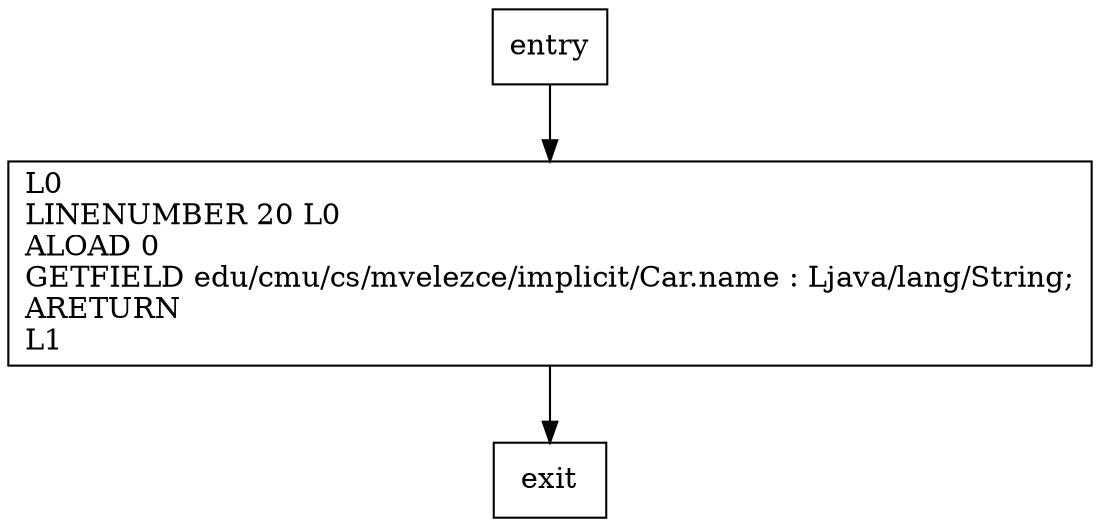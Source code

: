 digraph getName {
node [shape=record];
484103705 [label="L0\lLINENUMBER 20 L0\lALOAD 0\lGETFIELD edu/cmu/cs/mvelezce/implicit/Car.name : Ljava/lang/String;\lARETURN\lL1\l"];
entry;
exit;
entry -> 484103705;
484103705 -> exit;
}
